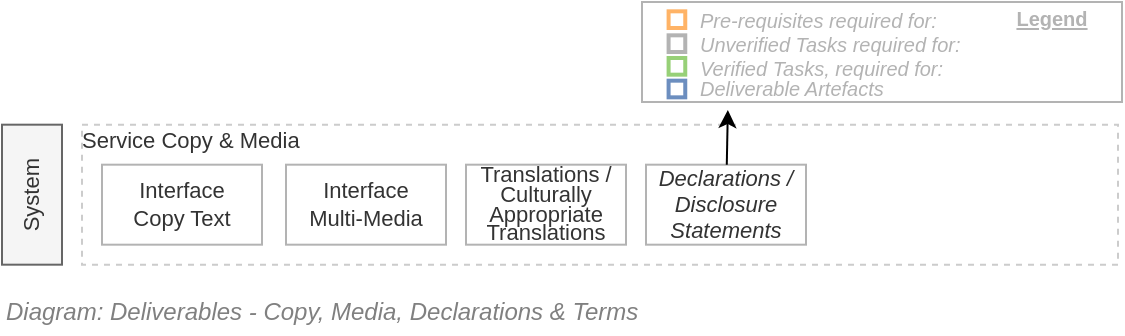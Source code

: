 <mxfile version="17.5.0" type="google"><diagram id="FdIwKJMPlmP1dnibyj80" name="Content/Copy"><mxGraphModel grid="1" page="1" gridSize="10" guides="1" tooltips="1" connect="1" arrows="1" fold="1" pageScale="1" pageWidth="827" pageHeight="1169" math="0" shadow="0"><root><mxCell id="eRMhKvhKtOTFldzzBt7B-0"/><mxCell id="eRMhKvhKtOTFldzzBt7B-1" parent="eRMhKvhKtOTFldzzBt7B-0"/><mxCell id="9YQpKDkn3Zj9uaKrGF87-0" value="Service Copy &amp;amp; Media" style="rounded=0;whiteSpace=wrap;html=1;shadow=0;glass=0;comic=0;strokeColor=#CCCCCC;fillColor=none;fontSize=11;align=left;fontColor=#333333;recursiveResize=0;container=1;collapsible=0;verticalAlign=top;absoluteArcSize=1;spacing=0;spacingTop=-3;dashed=1;" vertex="1" parent="eRMhKvhKtOTFldzzBt7B-1"><mxGeometry x="160" y="221.34" width="518" height="70" as="geometry"/></mxCell><mxCell id="9YQpKDkn3Zj9uaKrGF87-1" value="Declarations / Disclosure&lt;br style=&quot;font-size: 11px&quot;&gt;Statements" style="rounded=0;whiteSpace=wrap;html=1;shadow=0;glass=0;comic=0;strokeColor=#B3B3B3;fillColor=none;fontSize=11;align=center;fontColor=#333333;recursiveResize=0;container=1;collapsible=0;fontStyle=2" vertex="1" parent="9YQpKDkn3Zj9uaKrGF87-0"><mxGeometry x="282" y="20" width="80" height="40" as="geometry"/></mxCell><mxCell id="9YQpKDkn3Zj9uaKrGF87-2" value="&lt;p style=&quot;line-height: 90%&quot;&gt;Translations / Culturally Appropriate Translations&lt;/p&gt;" style="rounded=0;whiteSpace=wrap;html=1;shadow=0;glass=0;comic=0;strokeColor=#B3B3B3;fillColor=none;fontSize=11;align=center;fontColor=#333333;recursiveResize=0;container=1;collapsible=0;" vertex="1" parent="9YQpKDkn3Zj9uaKrGF87-0"><mxGeometry x="192" y="20" width="80" height="40" as="geometry"/></mxCell><mxCell id="9YQpKDkn3Zj9uaKrGF87-3" value="Interface &lt;br&gt;Copy Text" style="rounded=0;whiteSpace=wrap;html=1;shadow=0;glass=0;comic=0;strokeColor=#B3B3B3;fillColor=none;fontSize=11;align=center;fontColor=#333333;recursiveResize=0;container=1;collapsible=0;" vertex="1" parent="9YQpKDkn3Zj9uaKrGF87-0"><mxGeometry x="10" y="20" width="80" height="40" as="geometry"/></mxCell><mxCell id="9YQpKDkn3Zj9uaKrGF87-4" value="Interface &lt;br&gt;Multi-Media" style="rounded=0;whiteSpace=wrap;html=1;shadow=0;glass=0;comic=0;strokeColor=#B3B3B3;fillColor=none;fontSize=11;align=center;fontColor=#333333;recursiveResize=0;container=1;collapsible=0;" vertex="1" parent="9YQpKDkn3Zj9uaKrGF87-0"><mxGeometry x="102" y="20" width="80" height="40" as="geometry"/></mxCell><mxCell id="9YQpKDkn3Zj9uaKrGF87-5" value="System" style="rounded=0;whiteSpace=wrap;html=1;shadow=0;glass=0;comic=0;strokeColor=#666666;fillColor=#f5f5f5;fontSize=11;align=center;fontColor=#333333;recursiveResize=0;container=1;collapsible=0;horizontal=0;" vertex="1" parent="eRMhKvhKtOTFldzzBt7B-1"><mxGeometry x="120" y="221.34" width="30" height="70" as="geometry"/></mxCell><mxCell id="9YQpKDkn3Zj9uaKrGF87-6" value="&lt;font style=&quot;font-size: 12px&quot;&gt;Diagram: Deliverables - Copy, Media, Declarations &amp;amp; Terms&lt;br&gt;&lt;/font&gt;" style="text;strokeColor=none;fillColor=none;html=1;fontSize=24;fontStyle=2;verticalAlign=middle;align=left;shadow=0;glass=0;comic=0;opacity=30;fontColor=#808080;rounded=0;" vertex="1" parent="eRMhKvhKtOTFldzzBt7B-1"><mxGeometry x="120" y="301.34" width="520" height="20" as="geometry"/></mxCell><mxCell id="9YQpKDkn3Zj9uaKrGF87-7" style="rounded=0;orthogonalLoop=1;jettySize=auto;html=1;entryX=0.621;entryY=1.038;entryDx=0;entryDy=0;entryPerimeter=0;" edge="1" parent="eRMhKvhKtOTFldzzBt7B-1" source="9YQpKDkn3Zj9uaKrGF87-1"><mxGeometry relative="1" as="geometry"><mxPoint x="482.92" y="214.0" as="targetPoint"/></mxGeometry></mxCell><mxCell id="gJHou4FAGh0AlAq9cayr-0" value="" style="rounded=0;whiteSpace=wrap;html=1;fontSize=10;align=left;container=1;collapsible=0;fontColor=#B3B3B3;strokeColor=#B3B3B3;" vertex="1" parent="eRMhKvhKtOTFldzzBt7B-1"><mxGeometry x="440" y="160" width="240" height="50" as="geometry"/></mxCell><mxCell id="gJHou4FAGh0AlAq9cayr-1" value="" style="whiteSpace=wrap;html=1;aspect=fixed;fillColor=none;fontSize=10;align=left;fontStyle=2;strokeWidth=2;strokeColor=#FFB366;" vertex="1" parent="gJHou4FAGh0AlAq9cayr-0"><mxGeometry x="13.294" y="4.667" width="8.333" height="8.333" as="geometry"/></mxCell><mxCell id="gJHou4FAGh0AlAq9cayr-2" value="" style="whiteSpace=wrap;html=1;aspect=fixed;fillColor=none;fontSize=10;align=left;fontStyle=2;strokeWidth=2;strokeColor=#97D077;" vertex="1" parent="gJHou4FAGh0AlAq9cayr-0"><mxGeometry x="13.294" y="28" width="8.333" height="8.333" as="geometry"/></mxCell><mxCell id="gJHou4FAGh0AlAq9cayr-3" value="" style="whiteSpace=wrap;html=1;aspect=fixed;strokeColor=#6c8ebf;fontSize=10;align=left;fontStyle=2;strokeWidth=2;fillColor=none;" vertex="1" parent="gJHou4FAGh0AlAq9cayr-0"><mxGeometry x="13.294" y="39.333" width="8.333" height="8.333" as="geometry"/></mxCell><mxCell id="gJHou4FAGh0AlAq9cayr-4" value="Pre-requisites required for:" style="text;html=1;strokeColor=none;fillColor=none;align=left;verticalAlign=middle;whiteSpace=wrap;rounded=0;fontSize=10;fontStyle=2;fontColor=#B3B3B3;" vertex="1" parent="gJHou4FAGh0AlAq9cayr-0"><mxGeometry x="26.595" y="4.667" width="213.405" height="8.333" as="geometry"/></mxCell><mxCell id="gJHou4FAGh0AlAq9cayr-5" value="Verified Tasks, required for:" style="text;html=1;strokeColor=none;fillColor=none;align=left;verticalAlign=middle;whiteSpace=wrap;rounded=0;fontSize=10;fontStyle=2;fontColor=#B3B3B3;" vertex="1" parent="gJHou4FAGh0AlAq9cayr-0"><mxGeometry x="26.59" y="30" width="213.41" height="6.33" as="geometry"/></mxCell><mxCell id="gJHou4FAGh0AlAq9cayr-6" value="Deliverable Artefacts" style="text;html=1;strokeColor=none;fillColor=none;align=left;verticalAlign=middle;whiteSpace=wrap;rounded=0;fontSize=10;fontStyle=2;fontColor=#B3B3B3;" vertex="1" parent="gJHou4FAGh0AlAq9cayr-0"><mxGeometry x="26.595" y="39.333" width="213.405" height="8.333" as="geometry"/></mxCell><mxCell id="gJHou4FAGh0AlAq9cayr-7" value="Legend" style="text;html=1;strokeColor=none;fillColor=none;align=center;verticalAlign=middle;whiteSpace=wrap;rounded=0;fontSize=10;fontStyle=5;fontColor=#B3B3B3;" vertex="1" parent="gJHou4FAGh0AlAq9cayr-0"><mxGeometry x="180" width="50" height="16.67" as="geometry"/></mxCell><mxCell id="gJHou4FAGh0AlAq9cayr-8" value="" style="whiteSpace=wrap;html=1;aspect=fixed;fontSize=10;align=left;fontStyle=2;strokeWidth=2;fontColor=#333333;fillColor=none;strokeColor=#B3B3B3;" vertex="1" parent="gJHou4FAGh0AlAq9cayr-0"><mxGeometry x="13.294" y="16.667" width="8.333" height="8.333" as="geometry"/></mxCell><mxCell id="gJHou4FAGh0AlAq9cayr-9" value="Unverified Tasks required for:" style="text;html=1;strokeColor=none;fillColor=none;align=left;verticalAlign=middle;whiteSpace=wrap;rounded=0;fontSize=10;fontStyle=2;fontColor=#B3B3B3;" vertex="1" parent="gJHou4FAGh0AlAq9cayr-0"><mxGeometry x="26.595" y="16.667" width="213.405" height="8.333" as="geometry"/></mxCell></root></mxGraphModel></diagram></mxfile>